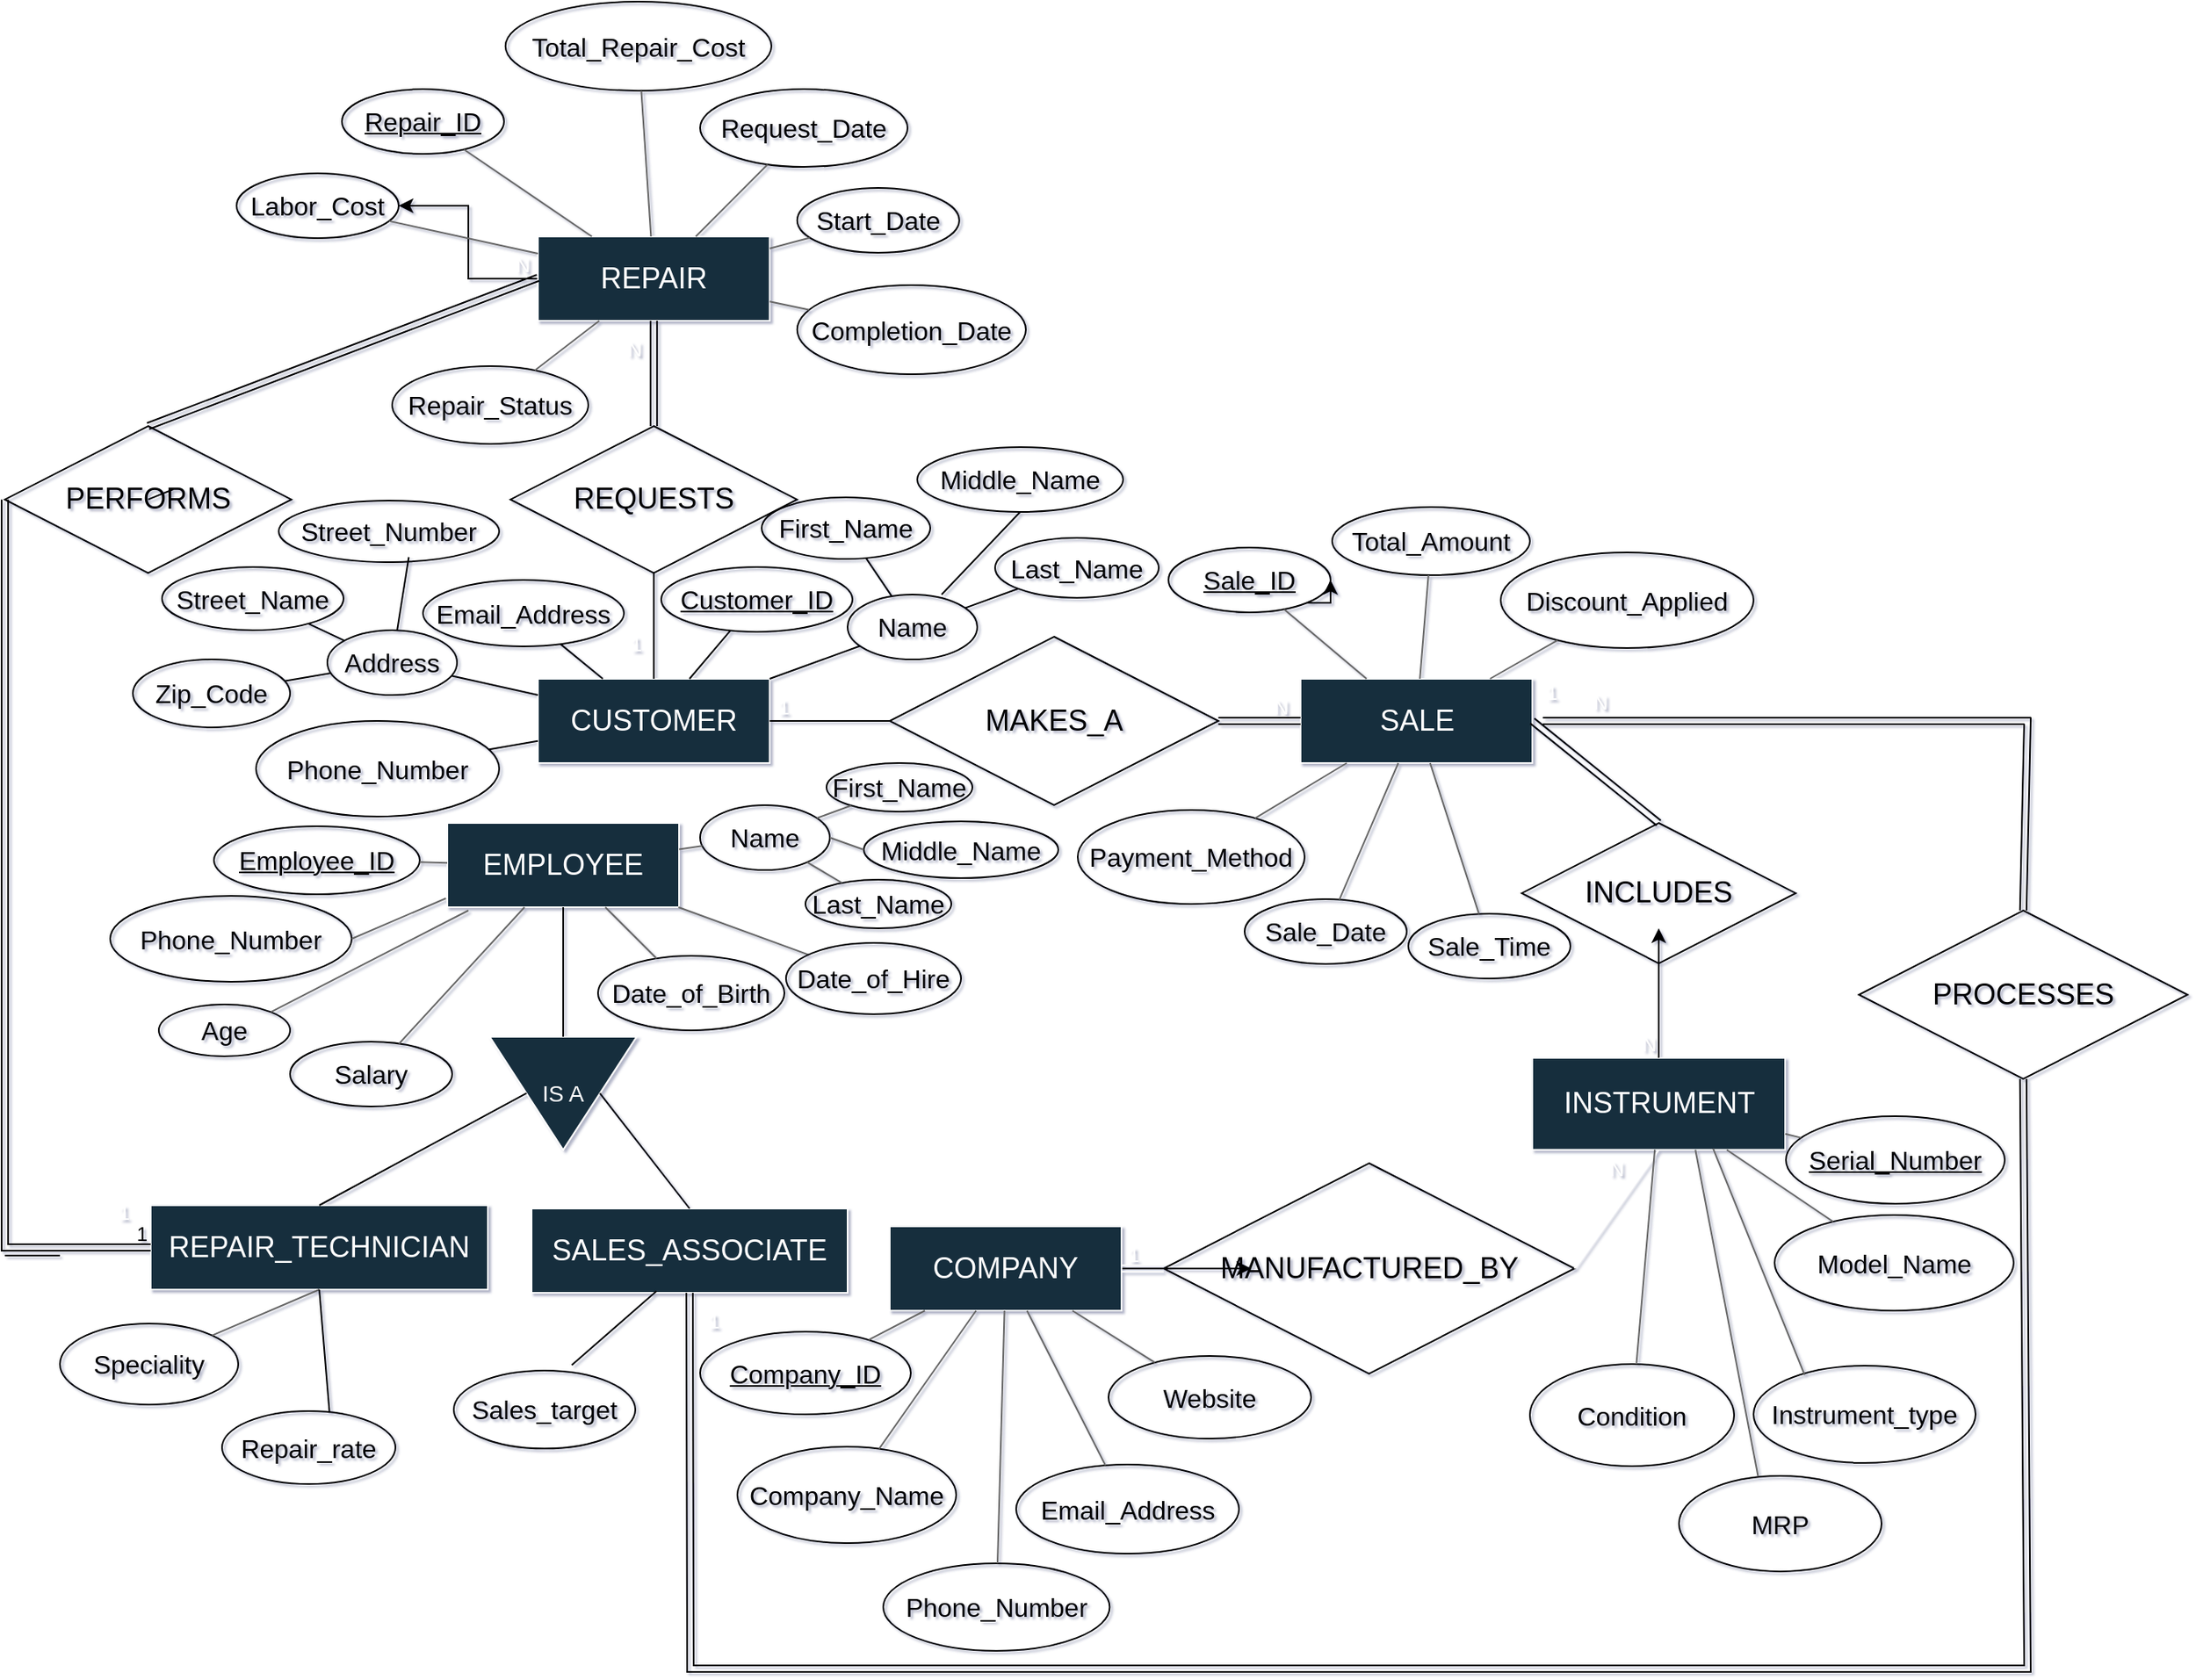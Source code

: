 <mxfile version="28.0.7">
  <diagram name="Page-1" id="PFwjI5xz76DF85EKXyYI">
    <mxGraphModel dx="1426" dy="785" grid="0" gridSize="13" guides="0" tooltips="1" connect="1" arrows="1" fold="1" page="1" pageScale="1" pageWidth="4681" pageHeight="3300" background="light-dark(#FFFFFF, #ffffff)" math="0" shadow="1">
      <root>
        <mxCell id="0" />
        <mxCell id="1" parent="0" />
        <mxCell id="Izek-PB7fgDzVprNoVY3-15" value="&lt;h2&gt;&lt;span style=&quot;font-weight: normal;&quot;&gt;SALE&lt;/span&gt;&lt;/h2&gt;" style="whiteSpace=wrap;html=1;align=center;strokeColor=#FFFFFF;fontColor=#FFFFFF;fillColor=light-dark(#182E3E,#FFFFFF);" parent="1" vertex="1">
          <mxGeometry x="1163.5" y="533" width="143" height="52" as="geometry" />
        </mxCell>
        <mxCell id="Izek-PB7fgDzVprNoVY3-16" value="&lt;h2&gt;&lt;span style=&quot;font-weight: normal;&quot;&gt;CUSTOMER&lt;/span&gt;&lt;/h2&gt;" style="whiteSpace=wrap;html=1;align=center;strokeColor=#FFFFFF;fontColor=#FFFFFF;fillColor=light-dark(#182E3E,#FFFFFF);" parent="1" vertex="1">
          <mxGeometry x="692.9" y="533" width="143" height="52" as="geometry" />
        </mxCell>
        <mxCell id="r6ik5AGAl6sVwmavMajq-18" value="" style="edgeStyle=orthogonalEdgeStyle;rounded=0;orthogonalLoop=1;jettySize=auto;html=1;" edge="1" parent="1" source="Izek-PB7fgDzVprNoVY3-17" target="GEMINI-ATTR-REP-7">
          <mxGeometry relative="1" as="geometry" />
        </mxCell>
        <mxCell id="Izek-PB7fgDzVprNoVY3-17" value="&lt;h2&gt;&lt;font face=&quot;Helvetica&quot; style=&quot;font-weight: normal;&quot;&gt;REPAIR&lt;/font&gt;&lt;/h2&gt;" style="whiteSpace=wrap;html=1;align=center;strokeColor=#FFFFFF;fontColor=#FFFFFF;fillColor=light-dark(#182E3E,#FFFFFF);" parent="1" vertex="1">
          <mxGeometry x="692.9" y="260" width="143" height="52" as="geometry" />
        </mxCell>
        <mxCell id="Izek-PB7fgDzVprNoVY3-22" value="&lt;h2&gt;&lt;span style=&quot;font-weight: normal;&quot;&gt;&lt;font style=&quot;color: light-dark(rgb(0, 0, 0), rgb(0, 0, 0));&quot;&gt;REQUESTS&lt;/font&gt;&lt;/span&gt;&lt;/h2&gt;" style="shape=rhombus;perimeter=rhombusPerimeter;whiteSpace=wrap;html=1;align=center;fillColor=none;strokeColor=light-dark(#000000,#000000);fontColor=light-dark(default, #1b1d1e);" parent="1" vertex="1">
          <mxGeometry x="676" y="377" width="176.8" height="90.67" as="geometry" />
        </mxCell>
        <mxCell id="Izek-PB7fgDzVprNoVY3-24" value="" style="endArrow=none;html=1;rounded=0;strokeColor=light-dark(#000000,#000000);exitX=0.5;exitY=1;exitDx=0;exitDy=0;entryX=0.5;entryY=0;entryDx=0;entryDy=0;" parent="1" source="Izek-PB7fgDzVprNoVY3-22" target="Izek-PB7fgDzVprNoVY3-16" edge="1">
          <mxGeometry relative="1" as="geometry">
            <mxPoint x="754" y="481" as="sourcePoint" />
            <mxPoint x="914" y="481" as="targetPoint" />
          </mxGeometry>
        </mxCell>
        <mxCell id="Izek-PB7fgDzVprNoVY3-25" value="1" style="resizable=0;html=1;whiteSpace=wrap;align=right;verticalAlign=bottom;strokeColor=#FFFFFF;fontFamily=Helvetica;fontSize=12;fontColor=#FFFFFF;fillColor=#182E3E;" parent="Izek-PB7fgDzVprNoVY3-24" connectable="0" vertex="1">
          <mxGeometry x="1" relative="1" as="geometry">
            <mxPoint x="-6" y="-13" as="offset" />
          </mxGeometry>
        </mxCell>
        <mxCell id="Izek-PB7fgDzVprNoVY3-31" value="" style="shape=link;html=1;rounded=0;strokeColor=light-dark(#000000,#000000);exitX=0.5;exitY=0;exitDx=0;exitDy=0;" parent="1" source="Izek-PB7fgDzVprNoVY3-22" target="Izek-PB7fgDzVprNoVY3-17" edge="1">
          <mxGeometry relative="1" as="geometry">
            <mxPoint x="620" y="351" as="sourcePoint" />
            <mxPoint x="780" y="351" as="targetPoint" />
          </mxGeometry>
        </mxCell>
        <mxCell id="Izek-PB7fgDzVprNoVY3-32" value="N" style="resizable=0;html=1;whiteSpace=wrap;align=right;verticalAlign=bottom;strokeColor=#FFFFFF;fontFamily=Helvetica;fontSize=12;fontColor=#FFFFFF;fillColor=#182E3E;" parent="Izek-PB7fgDzVprNoVY3-31" connectable="0" vertex="1">
          <mxGeometry x="1" relative="1" as="geometry">
            <mxPoint x="-6" y="26" as="offset" />
          </mxGeometry>
        </mxCell>
        <mxCell id="Izek-PB7fgDzVprNoVY3-34" value="" style="edgeLabel;html=1;align=center;verticalAlign=middle;resizable=0;points=[];strokeColor=#FFFFFF;fontFamily=Helvetica;fontSize=12;fontColor=#FFFFFF;fillColor=#182E3E;" parent="Izek-PB7fgDzVprNoVY3-31" vertex="1" connectable="0">
          <mxGeometry x="0.05" y="-6" relative="1" as="geometry">
            <mxPoint as="offset" />
          </mxGeometry>
        </mxCell>
        <mxCell id="Izek-PB7fgDzVprNoVY3-35" value="&lt;h2&gt;&lt;span style=&quot;font-weight: 400;&quot;&gt;&lt;font style=&quot;color: light-dark(rgb(0, 0, 0), rgb(0, 0, 0));&quot;&gt;MAKES_A&lt;/font&gt;&lt;/span&gt;&lt;/h2&gt;" style="shape=rhombus;perimeter=rhombusPerimeter;whiteSpace=wrap;html=1;align=center;fillColor=none;strokeColor=light-dark(#000000,#000000);fontColor=light-dark(default, #1b1d1e);" parent="1" vertex="1">
          <mxGeometry x="910" y="507" width="202.8" height="104" as="geometry" />
        </mxCell>
        <mxCell id="Izek-PB7fgDzVprNoVY3-36" value="" style="endArrow=none;html=1;rounded=0;strokeColor=light-dark(#000000, #1b1d1e);entryX=1;entryY=0.5;entryDx=0;entryDy=0;exitX=0;exitY=0.5;exitDx=0;exitDy=0;" parent="1" source="Izek-PB7fgDzVprNoVY3-35" target="Izek-PB7fgDzVprNoVY3-16" edge="1">
          <mxGeometry relative="1" as="geometry">
            <mxPoint x="689" y="598" as="sourcePoint" />
            <mxPoint x="849" y="598" as="targetPoint" />
          </mxGeometry>
        </mxCell>
        <mxCell id="Izek-PB7fgDzVprNoVY3-37" value="1" style="resizable=0;html=1;whiteSpace=wrap;align=right;verticalAlign=bottom;strokeColor=#FFFFFF;fontFamily=Helvetica;fontSize=12;fontColor=#FFFFFF;fillColor=#182E3E;" parent="Izek-PB7fgDzVprNoVY3-36" connectable="0" vertex="1">
          <mxGeometry x="1" relative="1" as="geometry">
            <mxPoint x="13" as="offset" />
          </mxGeometry>
        </mxCell>
        <mxCell id="Izek-PB7fgDzVprNoVY3-38" value="" style="shape=link;html=1;rounded=0;strokeColor=light-dark(#000000, #1b1d1e);width=4;exitX=1;exitY=0.5;exitDx=0;exitDy=0;entryX=0;entryY=0.5;entryDx=0;entryDy=0;" parent="1" source="Izek-PB7fgDzVprNoVY3-35" target="Izek-PB7fgDzVprNoVY3-15" edge="1">
          <mxGeometry relative="1" as="geometry">
            <mxPoint x="984" y="558.5" as="sourcePoint" />
            <mxPoint x="1144" y="558.5" as="targetPoint" />
          </mxGeometry>
        </mxCell>
        <mxCell id="Izek-PB7fgDzVprNoVY3-39" value="N" style="resizable=0;html=1;whiteSpace=wrap;align=right;verticalAlign=bottom;strokeColor=#FFFFFF;fontFamily=Helvetica;fontSize=12;fontColor=#FFFFFF;fillColor=#182E3E;" parent="Izek-PB7fgDzVprNoVY3-38" connectable="0" vertex="1">
          <mxGeometry x="1" relative="1" as="geometry">
            <mxPoint x="-6" as="offset" />
          </mxGeometry>
        </mxCell>
        <mxCell id="Izek-PB7fgDzVprNoVY3-60" value="" style="edgeLabel;html=1;align=center;verticalAlign=middle;resizable=0;points=[];strokeColor=#FFFFFF;fontFamily=Helvetica;fontSize=12;fontColor=#FFFFFF;fillColor=#182E3E;" parent="Izek-PB7fgDzVprNoVY3-38" vertex="1" connectable="0">
          <mxGeometry x="-0.077" y="-3" relative="1" as="geometry">
            <mxPoint as="offset" />
          </mxGeometry>
        </mxCell>
        <mxCell id="G7WZexkPzq9MRGBm2pqB-114" value="" style="edgeStyle=orthogonalEdgeStyle;rounded=0;orthogonalLoop=1;jettySize=auto;html=1;" parent="1" source="Izek-PB7fgDzVprNoVY3-41" edge="1">
          <mxGeometry relative="1" as="geometry">
            <mxPoint x="1384.5" y="687" as="targetPoint" />
          </mxGeometry>
        </mxCell>
        <mxCell id="Izek-PB7fgDzVprNoVY3-41" value="&lt;h2&gt;&lt;span style=&quot;font-weight: 400;&quot;&gt;INSTRUMENT&lt;/span&gt;&lt;/h2&gt;" style="whiteSpace=wrap;html=1;align=center;strokeColor=#FFFFFF;fontColor=#FFFFFF;fillColor=light-dark(#182E3E, #ffffff);" parent="1" vertex="1">
          <mxGeometry x="1306.5" y="767" width="156" height="56.73" as="geometry" />
        </mxCell>
        <mxCell id="Izek-PB7fgDzVprNoVY3-42" value="&lt;h2&gt;&lt;span style=&quot;font-weight: 400;&quot;&gt;&lt;font style=&quot;color: light-dark(rgb(0, 0, 0), rgb(0, 0, 0));&quot;&gt;INCLUDES&lt;/font&gt;&lt;/span&gt;&lt;/h2&gt;" style="shape=rhombus;perimeter=rhombusPerimeter;whiteSpace=wrap;html=1;align=center;fillColor=none;strokeColor=light-dark(#000000,#000000);fontColor=light-dark(default, #1b1d1e);" parent="1" vertex="1">
          <mxGeometry x="1300" y="622" width="169" height="86.67" as="geometry" />
        </mxCell>
        <mxCell id="Izek-PB7fgDzVprNoVY3-50" value="" style="shape=link;html=1;rounded=0;strokeColor=light-dark(#000000,#000000);entryX=0.5;entryY=0;entryDx=0;entryDy=0;exitX=1;exitY=0.5;exitDx=0;exitDy=0;" parent="1" source="Izek-PB7fgDzVprNoVY3-15" target="Izek-PB7fgDzVprNoVY3-42" edge="1">
          <mxGeometry relative="1" as="geometry">
            <mxPoint x="1326" y="559" as="sourcePoint" />
            <mxPoint x="1397.5" y="622" as="targetPoint" />
          </mxGeometry>
        </mxCell>
        <mxCell id="Izek-PB7fgDzVprNoVY3-51" value="1" style="resizable=0;html=1;whiteSpace=wrap;align=right;verticalAlign=bottom;strokeColor=#FFFFFF;fontFamily=Helvetica;fontSize=12;fontColor=#FFFFFF;fillColor=#182E3E;" parent="Izek-PB7fgDzVprNoVY3-50" connectable="0" vertex="1">
          <mxGeometry x="1" relative="1" as="geometry">
            <mxPoint x="-61" y="-72" as="offset" />
          </mxGeometry>
        </mxCell>
        <mxCell id="Izek-PB7fgDzVprNoVY3-53" value="" style="endArrow=none;html=1;rounded=0;strokeColor=light-dark(#000000, #1b1d1e);entryX=0.5;entryY=0;entryDx=0;entryDy=0;exitX=0.5;exitY=1;exitDx=0;exitDy=0;" parent="1" source="Izek-PB7fgDzVprNoVY3-42" target="Izek-PB7fgDzVprNoVY3-41" edge="1">
          <mxGeometry relative="1" as="geometry">
            <mxPoint x="1385" y="715" as="sourcePoint" />
            <mxPoint x="1395" y="728" as="targetPoint" />
          </mxGeometry>
        </mxCell>
        <mxCell id="Izek-PB7fgDzVprNoVY3-54" value="N" style="resizable=0;html=1;whiteSpace=wrap;align=right;verticalAlign=bottom;strokeColor=#FFFFFF;fontFamily=Helvetica;fontSize=12;fontColor=#FFFFFF;fillColor=#182E3E;" parent="Izek-PB7fgDzVprNoVY3-53" connectable="0" vertex="1">
          <mxGeometry x="1" relative="1" as="geometry" />
        </mxCell>
        <mxCell id="Ukh730mb9IVmaOttTi9Z-9" value="" style="edgeStyle=orthogonalEdgeStyle;rounded=0;orthogonalLoop=1;jettySize=auto;html=1;" parent="1" source="Izek-PB7fgDzVprNoVY3-57" edge="1">
          <mxGeometry relative="1" as="geometry">
            <mxPoint x="1133" y="897" as="targetPoint" />
          </mxGeometry>
        </mxCell>
        <mxCell id="Izek-PB7fgDzVprNoVY3-57" value="&lt;h2&gt;&lt;span style=&quot;font-weight: 400;&quot;&gt;COMPANY&lt;/span&gt;&lt;/h2&gt;" style="whiteSpace=wrap;html=1;align=center;strokeColor=#FFFFFF;fontColor=#FFFFFF;fillColor=light-dark(#182E3E,#FFFFFF);" parent="1" vertex="1">
          <mxGeometry x="910" y="871" width="143" height="52" as="geometry" />
        </mxCell>
        <mxCell id="Izek-PB7fgDzVprNoVY3-58" value="&lt;h2&gt;&lt;span style=&quot;font-weight: 400;&quot;&gt;&lt;font style=&quot;color: light-dark(rgb(0, 0, 0), rgb(0, 0, 0));&quot;&gt;MANUFACTURED_BY&lt;/font&gt;&lt;/span&gt;&lt;/h2&gt;" style="shape=rhombus;perimeter=rhombusPerimeter;whiteSpace=wrap;html=1;align=center;fillColor=none;strokeColor=light-dark(#000000,#000000);fontColor=light-dark(default, #1b1d1e);" parent="1" vertex="1">
          <mxGeometry x="1079" y="832" width="253.5" height="130" as="geometry" />
        </mxCell>
        <mxCell id="Izek-PB7fgDzVprNoVY3-61" value="" style="shape=link;html=1;rounded=0;strokeColor=light-dark(#FFFFFF, #1b1d1e);width=0;exitX=1;exitY=0.5;exitDx=0;exitDy=0;entryX=0.5;entryY=1;entryDx=0;entryDy=0;" parent="1" source="Izek-PB7fgDzVprNoVY3-58" target="Izek-PB7fgDzVprNoVY3-41" edge="1">
          <mxGeometry relative="1" as="geometry">
            <mxPoint x="1326" y="870" as="sourcePoint" />
            <mxPoint x="1404" y="870" as="targetPoint" />
          </mxGeometry>
        </mxCell>
        <mxCell id="Izek-PB7fgDzVprNoVY3-62" value="N" style="resizable=0;html=1;whiteSpace=wrap;align=right;verticalAlign=bottom;strokeColor=#FFFFFF;fontFamily=Helvetica;fontSize=12;fontColor=#FFFFFF;fillColor=#182E3E;" parent="Izek-PB7fgDzVprNoVY3-61" connectable="0" vertex="1">
          <mxGeometry x="1" relative="1" as="geometry">
            <mxPoint x="-20" y="21" as="offset" />
          </mxGeometry>
        </mxCell>
        <mxCell id="Izek-PB7fgDzVprNoVY3-63" value="" style="edgeLabel;html=1;align=center;verticalAlign=middle;resizable=0;points=[];strokeColor=#FFFFFF;fontFamily=Helvetica;fontSize=12;fontColor=#FFFFFF;fillColor=#182E3E;" parent="Izek-PB7fgDzVprNoVY3-61" vertex="1" connectable="0">
          <mxGeometry x="-0.077" y="-3" relative="1" as="geometry">
            <mxPoint as="offset" />
          </mxGeometry>
        </mxCell>
        <mxCell id="Izek-PB7fgDzVprNoVY3-66" value="" style="shape=link;html=1;rounded=0;strokeColor=light-dark(#FFFFFF, #1b1d1e);entryX=0;entryY=0.5;entryDx=0;entryDy=0;exitX=1;exitY=0.5;exitDx=0;exitDy=0;" parent="1" source="Izek-PB7fgDzVprNoVY3-57" target="Izek-PB7fgDzVprNoVY3-58" edge="1">
          <mxGeometry relative="1" as="geometry">
            <mxPoint x="958" y="865.25" as="sourcePoint" />
            <mxPoint x="1043" y="928.75" as="targetPoint" />
          </mxGeometry>
        </mxCell>
        <mxCell id="Izek-PB7fgDzVprNoVY3-67" value="1" style="resizable=0;html=1;whiteSpace=wrap;align=right;verticalAlign=bottom;strokeColor=#FFFFFF;fontFamily=Helvetica;fontSize=12;fontColor=#FFFFFF;fillColor=#182E3E;" parent="Izek-PB7fgDzVprNoVY3-66" connectable="0" vertex="1">
          <mxGeometry x="1" relative="1" as="geometry">
            <mxPoint x="-14" as="offset" />
          </mxGeometry>
        </mxCell>
        <mxCell id="Izek-PB7fgDzVprNoVY3-68" value="&lt;h2&gt;&lt;span style=&quot;font-weight: 400;&quot;&gt;EMPLOYEE&lt;/span&gt;&lt;/h2&gt;" style="whiteSpace=wrap;html=1;align=center;strokeColor=#FFFFFF;fontColor=#FFFFFF;fillColor=light-dark(#182E3E,#FFFFFF);" parent="1" vertex="1">
          <mxGeometry x="637" y="622" width="143" height="52" as="geometry" />
        </mxCell>
        <mxCell id="Izek-PB7fgDzVprNoVY3-76" value="" style="shape=link;html=1;rounded=0;strokeColor=light-dark(#000000, #1b1d1e);exitX=0.5;exitY=0;exitDx=0;exitDy=0;" parent="1" source="Izek-PB7fgDzVprNoVY3-70" edge="1">
          <mxGeometry relative="1" as="geometry">
            <mxPoint x="532.9" y="285.5" as="sourcePoint" />
            <mxPoint x="692.9" y="285.5" as="targetPoint" />
          </mxGeometry>
        </mxCell>
        <mxCell id="Izek-PB7fgDzVprNoVY3-77" value="N" style="resizable=0;html=1;whiteSpace=wrap;align=right;verticalAlign=bottom;strokeColor=#FFFFFF;fontFamily=Helvetica;fontSize=12;fontColor=#FFFFFF;fillColor=#182E3E;" parent="Izek-PB7fgDzVprNoVY3-76" connectable="0" vertex="1">
          <mxGeometry x="1" relative="1" as="geometry">
            <mxPoint x="-4" y="1" as="offset" />
          </mxGeometry>
        </mxCell>
        <mxCell id="Izek-PB7fgDzVprNoVY3-78" value="&lt;h3&gt;&lt;span style=&quot;font-weight: normal;&quot;&gt;IS A&lt;/span&gt;&lt;/h3&gt;" style="triangle;whiteSpace=wrap;html=1;strokeColor=#FFFFFF;align=center;verticalAlign=middle;fontFamily=Helvetica;fontSize=12;fontColor=#FFFFFF;fillColor=light-dark(#182E3E,#FFFFFF);direction=south;" parent="1" vertex="1">
          <mxGeometry x="663.23" y="754" width="90.54" height="69.73" as="geometry" />
        </mxCell>
        <mxCell id="Izek-PB7fgDzVprNoVY3-79" value="&lt;h2&gt;&lt;span style=&quot;font-weight: 400;&quot;&gt;REPAIR_TECHNICIAN&lt;/span&gt;&lt;/h2&gt;" style="whiteSpace=wrap;html=1;align=center;strokeColor=#FFFFFF;fontColor=#FFFFFF;fillColor=light-dark(#182E3E,#FFFFFF);" parent="1" vertex="1">
          <mxGeometry x="454" y="858" width="208" height="52" as="geometry" />
        </mxCell>
        <mxCell id="Izek-PB7fgDzVprNoVY3-80" value="&lt;h2&gt;&lt;span style=&quot;font-weight: 400;&quot;&gt;SALES_ASSOCIATE&lt;/span&gt;&lt;/h2&gt;" style="whiteSpace=wrap;html=1;align=center;strokeColor=#FFFFFF;fontColor=#FFFFFF;fillColor=light-dark(#182E3E,#FFFFFF);" parent="1" vertex="1">
          <mxGeometry x="689" y="860" width="195" height="52" as="geometry" />
        </mxCell>
        <mxCell id="Izek-PB7fgDzVprNoVY3-83" value="" style="endArrow=none;html=1;rounded=0;strokeColor=light-dark(#000000,#000000);entryX=0.5;entryY=1;entryDx=0;entryDy=0;exitX=0;exitY=0.5;exitDx=0;exitDy=0;" parent="1" source="Izek-PB7fgDzVprNoVY3-78" target="Izek-PB7fgDzVprNoVY3-68" edge="1">
          <mxGeometry relative="1" as="geometry">
            <mxPoint x="689" y="598" as="sourcePoint" />
            <mxPoint x="849" y="598" as="targetPoint" />
          </mxGeometry>
        </mxCell>
        <mxCell id="Izek-PB7fgDzVprNoVY3-84" value="" style="endArrow=none;html=1;rounded=0;strokeColor=light-dark(#000000, #1b1d1e);entryX=0.5;entryY=1;entryDx=0;entryDy=0;exitX=0.5;exitY=0;exitDx=0;exitDy=0;" parent="1" source="Izek-PB7fgDzVprNoVY3-79" target="Izek-PB7fgDzVprNoVY3-78" edge="1">
          <mxGeometry relative="1" as="geometry">
            <mxPoint x="689" y="598" as="sourcePoint" />
            <mxPoint x="849" y="598" as="targetPoint" />
          </mxGeometry>
        </mxCell>
        <mxCell id="Izek-PB7fgDzVprNoVY3-85" value="" style="endArrow=none;html=1;rounded=0;strokeColor=light-dark(#000000, #1b1d1e);entryX=0.5;entryY=0;entryDx=0;entryDy=0;exitX=0.5;exitY=0;exitDx=0;exitDy=0;" parent="1" source="Izek-PB7fgDzVprNoVY3-80" target="Izek-PB7fgDzVprNoVY3-78" edge="1">
          <mxGeometry relative="1" as="geometry">
            <mxPoint x="689" y="598" as="sourcePoint" />
            <mxPoint x="849" y="598" as="targetPoint" />
          </mxGeometry>
        </mxCell>
        <mxCell id="G7WZexkPzq9MRGBm2pqB-81" value="" style="endArrow=none;html=1;rounded=0;" parent="1" source="Izek-PB7fgDzVprNoVY3-70" edge="1">
          <mxGeometry relative="1" as="geometry">
            <mxPoint x="650" y="572" as="sourcePoint" />
            <mxPoint x="468" y="416" as="targetPoint" />
          </mxGeometry>
        </mxCell>
        <mxCell id="Izek-PB7fgDzVprNoVY3-70" value="&lt;h2&gt;&lt;span style=&quot;font-weight: 400;&quot;&gt;&lt;font style=&quot;color: light-dark(rgb(0, 0, 0), rgb(0, 0, 0));&quot;&gt;PERFORMS&lt;/font&gt;&lt;/span&gt;&lt;/h2&gt;" style="shape=rhombus;perimeter=rhombusPerimeter;whiteSpace=wrap;html=1;align=center;fillColor=none;strokeColor=light-dark(#000000,#000000);fontColor=light-dark(default, #1b1d1e);" parent="1" vertex="1">
          <mxGeometry x="364" y="377" width="176.8" height="90.67" as="geometry" />
        </mxCell>
        <mxCell id="G7WZexkPzq9MRGBm2pqB-93" value="" style="line;strokeWidth=1;rotatable=0;dashed=0;labelPosition=right;align=left;verticalAlign=middle;spacingTop=0;spacingLeft=6;points=[];portConstraint=eastwest;" parent="1" vertex="1">
          <mxGeometry x="364" y="884" width="34" height="10" as="geometry" />
        </mxCell>
        <mxCell id="G7WZexkPzq9MRGBm2pqB-98" value="" style="endArrow=none;html=1;rounded=0;exitX=0;exitY=0.5;exitDx=0;exitDy=0;strokeColor=light-dark(#000000,#000000);entryX=0;entryY=0.5;entryDx=0;entryDy=0;shape=link;" parent="1" source="Izek-PB7fgDzVprNoVY3-70" target="Izek-PB7fgDzVprNoVY3-79" edge="1">
          <mxGeometry relative="1" as="geometry">
            <mxPoint x="650" y="624" as="sourcePoint" />
            <mxPoint x="810" y="624" as="targetPoint" />
            <Array as="points">
              <mxPoint x="364" y="884" />
            </Array>
          </mxGeometry>
        </mxCell>
        <mxCell id="G7WZexkPzq9MRGBm2pqB-99" value="1" style="resizable=0;html=1;whiteSpace=wrap;align=right;verticalAlign=bottom;" parent="G7WZexkPzq9MRGBm2pqB-98" connectable="0" vertex="1">
          <mxGeometry x="1" relative="1" as="geometry" />
        </mxCell>
        <mxCell id="G7WZexkPzq9MRGBm2pqB-104" value="1" style="resizable=0;html=1;whiteSpace=wrap;align=right;verticalAlign=bottom;strokeColor=#FFFFFF;fontFamily=Helvetica;fontSize=12;fontColor=#FFFFFF;fillColor=#182E3E;" parent="1" connectable="0" vertex="1">
          <mxGeometry x="442" y="871" as="geometry" />
        </mxCell>
        <mxCell id="G7WZexkPzq9MRGBm2pqB-105" value="&lt;h2&gt;&lt;span style=&quot;font-weight: 400;&quot;&gt;&lt;font style=&quot;color: light-dark(rgb(0, 0, 0), rgb(0, 0, 0));&quot;&gt;PROCESSES&lt;/font&gt;&lt;/span&gt;&lt;/h2&gt;" style="shape=rhombus;perimeter=rhombusPerimeter;whiteSpace=wrap;html=1;align=center;fillColor=none;strokeColor=light-dark(#000000,#000000);fontColor=light-dark(default, #1b1d1e);" parent="1" vertex="1">
          <mxGeometry x="1508" y="676" width="202.8" height="104" as="geometry" />
        </mxCell>
        <mxCell id="G7WZexkPzq9MRGBm2pqB-106" value="" style="endArrow=none;html=1;rounded=0;strokeColor=light-dark(#000000, #1b1d1e);entryX=0.5;entryY=1;entryDx=0;entryDy=0;exitX=0.5;exitY=1;exitDx=0;exitDy=0;shape=link;" parent="1" source="G7WZexkPzq9MRGBm2pqB-105" target="Izek-PB7fgDzVprNoVY3-80" edge="1">
          <mxGeometry relative="1" as="geometry">
            <mxPoint x="893" y="1001" as="sourcePoint" />
            <mxPoint x="819" y="1001" as="targetPoint" />
            <Array as="points">
              <mxPoint x="1612" y="1144" />
              <mxPoint x="787" y="1144" />
            </Array>
          </mxGeometry>
        </mxCell>
        <mxCell id="G7WZexkPzq9MRGBm2pqB-107" value="1" style="resizable=0;html=1;whiteSpace=wrap;align=right;verticalAlign=bottom;strokeColor=#FFFFFF;fontFamily=Helvetica;fontSize=12;fontColor=#FFFFFF;fillColor=#182E3E;" parent="G7WZexkPzq9MRGBm2pqB-106" connectable="0" vertex="1">
          <mxGeometry x="1" relative="1" as="geometry">
            <mxPoint x="20" y="26" as="offset" />
          </mxGeometry>
        </mxCell>
        <mxCell id="G7WZexkPzq9MRGBm2pqB-108" value="" style="endArrow=none;html=1;rounded=0;exitX=0.5;exitY=0;exitDx=0;exitDy=0;strokeColor=light-dark(#000000,#000000);shape=link;" parent="1" source="G7WZexkPzq9MRGBm2pqB-105" edge="1">
          <mxGeometry relative="1" as="geometry">
            <mxPoint x="650" y="741" as="sourcePoint" />
            <mxPoint x="1313" y="559" as="targetPoint" />
            <Array as="points">
              <mxPoint x="1612" y="559" />
            </Array>
          </mxGeometry>
        </mxCell>
        <mxCell id="G7WZexkPzq9MRGBm2pqB-110" value="N" style="resizable=0;html=1;whiteSpace=wrap;align=right;verticalAlign=bottom;strokeColor=#FFFFFF;fontFamily=Helvetica;fontSize=12;fontColor=#FFFFFF;fillColor=#182E3E;" parent="1" connectable="0" vertex="1">
          <mxGeometry x="851" y="424" as="geometry">
            <mxPoint x="503" y="132" as="offset" />
          </mxGeometry>
        </mxCell>
        <mxCell id="GEMINI-ATTR-INST-1" value="&lt;u&gt;&lt;font style=&quot;font-size: 16px;&quot;&gt;Serial_Number&lt;/font&gt;&lt;/u&gt;" style="ellipse;whiteSpace=wrap;html=1;align=center;fillColor=none;strokeColor=light-dark(#000000, #1b1d1e);fontColor=light-dark(#000000,#000000);strokeWidth=1;" parent="1" vertex="1">
          <mxGeometry x="1463" y="803" width="135" height="54" as="geometry" />
        </mxCell>
        <mxCell id="GEMINI-EDGE-INST-1" value="" style="endArrow=none;html=1;rounded=0;strokeColor=light-dark(#666666, #1b1d1e);" parent="1" source="GEMINI-ATTR-INST-1" target="Izek-PB7fgDzVprNoVY3-41" edge="1">
          <mxGeometry relative="1" as="geometry">
            <mxPoint x="1256.5" y="727" as="sourcePoint" />
            <mxPoint x="1356.5" y="727" as="targetPoint" />
          </mxGeometry>
        </mxCell>
        <mxCell id="GEMINI-ATTR-INST-3" value="&lt;font style=&quot;font-size: 16px;&quot;&gt;Model_Name&lt;/font&gt;" style="ellipse;whiteSpace=wrap;html=1;align=center;fillColor=none;strokeColor=light-dark(#000000, #1b1d1e);fontColor=light-dark(#000000,#000000);strokeWidth=1;" parent="1" vertex="1">
          <mxGeometry x="1456" y="864" width="147.5" height="59" as="geometry" />
        </mxCell>
        <mxCell id="GEMINI-EDGE-INST-3" value="" style="endArrow=none;html=1;rounded=0;strokeColor=light-dark(#666666, #1b1d1e);" parent="1" source="GEMINI-ATTR-INST-3" target="Izek-PB7fgDzVprNoVY3-41" edge="1">
          <mxGeometry relative="1" as="geometry">
            <mxPoint x="1556.5" y="787" as="sourcePoint" />
            <mxPoint x="1456.5" y="787" as="targetPoint" />
          </mxGeometry>
        </mxCell>
        <mxCell id="GEMINI-ATTR-INST-5" value="&lt;font style=&quot;font-size: 16px;&quot;&gt;MRP&lt;/font&gt;" style="ellipse;whiteSpace=wrap;html=1;align=center;fillColor=none;strokeColor=light-dark(#000000, #1b1d1e);fontColor=light-dark(#000000,#000000);strokeWidth=1;" parent="1" vertex="1">
          <mxGeometry x="1397" y="1025" width="125" height="59" as="geometry" />
        </mxCell>
        <mxCell id="GEMINI-EDGE-INST-5" value="" style="endArrow=none;html=1;rounded=0;strokeColor=light-dark(#666666, #1b1d1e);exitX=0.39;exitY=0;exitDx=0;exitDy=0;exitPerimeter=0;" parent="1" edge="1" source="GEMINI-ATTR-INST-5">
          <mxGeometry relative="1" as="geometry">
            <mxPoint x="1477" y="913" as="sourcePoint" />
            <mxPoint x="1407.12" y="823.73" as="targetPoint" />
          </mxGeometry>
        </mxCell>
        <mxCell id="GEMINI-ATTR-INST-7" value="&lt;font style=&quot;font-size: 16px;&quot;&gt;Condition&lt;/font&gt;" style="ellipse;whiteSpace=wrap;html=1;align=center;fillColor=none;strokeColor=light-dark(#000000, #1b1d1e);fontColor=light-dark(#000000,#000000);strokeWidth=1;" parent="1" vertex="1">
          <mxGeometry x="1305" y="956" width="126" height="63" as="geometry" />
        </mxCell>
        <mxCell id="GEMINI-EDGE-INST-7" value="" style="endArrow=none;html=1;rounded=0;strokeColor=light-dark(#666666, #1b1d1e);" parent="1" source="GEMINI-ATTR-INST-7" target="Izek-PB7fgDzVprNoVY3-41" edge="1">
          <mxGeometry relative="1" as="geometry">
            <mxPoint x="1166.5" y="847" as="sourcePoint" />
            <mxPoint x="1266.5" y="847" as="targetPoint" />
          </mxGeometry>
        </mxCell>
        <mxCell id="GEMINI-ATTR-CUST-1" value="&lt;u&gt;&lt;font style=&quot;font-size: 16px;&quot;&gt;Customer_ID&lt;/font&gt;&lt;/u&gt;" style="ellipse;whiteSpace=wrap;html=1;align=center;fillColor=none;strokeColor=light-dark(#000000, #1b1d1e);fontColor=light-dark(#000000,#000000);strokeWidth=1;" parent="1" vertex="1">
          <mxGeometry x="769" y="464" width="118" height="40" as="geometry" />
        </mxCell>
        <mxCell id="GEMINI-EDGE-CUST-1" value="" style="endArrow=none;html=1;rounded=0;strokeColor=light-dark(#000000,#000000);" parent="1" source="GEMINI-ATTR-CUST-1" target="Izek-PB7fgDzVprNoVY3-16" edge="1">
          <mxGeometry relative="1" as="geometry">
            <mxPoint x="572.9" y="503" as="sourcePoint" />
            <mxPoint x="672.9" y="503" as="targetPoint" />
          </mxGeometry>
        </mxCell>
        <mxCell id="GEMINI-ATTR-CUST-2" value="&lt;font style=&quot;font-size: 16px;&quot;&gt;Phone_Number&lt;/font&gt;" style="ellipse;whiteSpace=wrap;html=1;align=center;fillColor=none;strokeColor=light-dark(#000000, #1b1d1e);fontColor=light-dark(#000000,#000000);strokeWidth=1;" parent="1" vertex="1">
          <mxGeometry x="519" y="559" width="150" height="59" as="geometry" />
        </mxCell>
        <mxCell id="GEMINI-EDGE-CUST-2" value="" style="endArrow=none;html=1;rounded=0;strokeColor=light-dark(#000000,#000000);" parent="1" source="GEMINI-ATTR-CUST-2" target="Izek-PB7fgDzVprNoVY3-16" edge="1">
          <mxGeometry relative="1" as="geometry">
            <mxPoint x="517.9" y="558" as="sourcePoint" />
            <mxPoint x="617.9" y="558" as="targetPoint" />
          </mxGeometry>
        </mxCell>
        <mxCell id="GEMINI-ATTR-CUST-3" value="&lt;font style=&quot;font-size: 16px;&quot;&gt;Email_Address&lt;/font&gt;" style="ellipse;whiteSpace=wrap;html=1;align=center;fillColor=none;strokeColor=light-dark(#000000, #1b1d1e);fontColor=light-dark(#000000,#000000);strokeWidth=1;" parent="1" vertex="1">
          <mxGeometry x="622" y="472" width="124" height="41" as="geometry" />
        </mxCell>
        <mxCell id="GEMINI-EDGE-CUST-3" value="" style="endArrow=none;html=1;rounded=0;strokeColor=light-dark(#000000,#000000);" parent="1" source="GEMINI-ATTR-CUST-3" target="Izek-PB7fgDzVprNoVY3-16" edge="1">
          <mxGeometry relative="1" as="geometry">
            <mxPoint x="572.9" y="653" as="sourcePoint" />
            <mxPoint x="672.9" y="653" as="targetPoint" />
          </mxGeometry>
        </mxCell>
        <mxCell id="GEMINI-ATTR-CUST-5" value="&lt;font style=&quot;font-size: 16px;&quot;&gt;Name&lt;/font&gt;" style="ellipse;whiteSpace=wrap;html=1;align=center;fillColor=none;strokeColor=light-dark(#000000, #1b1d1e);fontColor=light-dark(#000000,#000000);strokeWidth=1;" parent="1" vertex="1">
          <mxGeometry x="884" y="481" width="80" height="40" as="geometry" />
        </mxCell>
        <mxCell id="GEMINI-EDGE-CUST-5" value="" style="endArrow=none;html=1;rounded=0;strokeColor=light-dark(#000000,#000000);" parent="1" source="GEMINI-ATTR-CUST-5" target="Izek-PB7fgDzVprNoVY3-16" edge="1">
          <mxGeometry relative="1" as="geometry">
            <mxPoint x="912.9" y="588" as="sourcePoint" />
            <mxPoint x="812.9" y="588" as="targetPoint" />
          </mxGeometry>
        </mxCell>
        <mxCell id="GEMINI-ATTR-CUST-5A" value="&lt;font style=&quot;font-size: 16px;&quot;&gt;First_Name&lt;/font&gt;" style="ellipse;whiteSpace=wrap;html=1;align=center;fillColor=none;strokeColor=light-dark(#000000, #1b1d1e);fontColor=light-dark(#000000,#000000);strokeWidth=1;" parent="1" vertex="1">
          <mxGeometry x="831" y="421" width="104" height="38" as="geometry" />
        </mxCell>
        <mxCell id="GEMINI-EDGE-CUST-5A" value="" style="endArrow=none;html=1;rounded=0;strokeColor=light-dark(#000000,#000000);" parent="1" source="GEMINI-ATTR-CUST-5A" target="GEMINI-ATTR-CUST-5" edge="1">
          <mxGeometry relative="1" as="geometry">
            <mxPoint x="1027.9" y="538" as="sourcePoint" />
            <mxPoint x="927.9" y="538" as="targetPoint" />
          </mxGeometry>
        </mxCell>
        <mxCell id="GEMINI-ATTR-CUST-5C" value="&lt;font style=&quot;font-size: 16px;&quot;&gt;Last_Name&lt;/font&gt;" style="ellipse;whiteSpace=wrap;html=1;align=center;fillColor=none;strokeColor=light-dark(#000000, #1b1d1e);fontColor=light-dark(#000000,#000000);strokeWidth=1;" parent="1" vertex="1">
          <mxGeometry x="975" y="446" width="101" height="37" as="geometry" />
        </mxCell>
        <mxCell id="GEMINI-EDGE-CUST-5C" value="" style="endArrow=none;html=1;rounded=0;strokeColor=light-dark(#000000,#000000);" parent="1" source="GEMINI-ATTR-CUST-5C" target="GEMINI-ATTR-CUST-5" edge="1">
          <mxGeometry relative="1" as="geometry">
            <mxPoint x="1027.9" y="638" as="sourcePoint" />
            <mxPoint x="927.9" y="638" as="targetPoint" />
          </mxGeometry>
        </mxCell>
        <mxCell id="GEMINI-ATTR-CUST-6" value="&lt;font style=&quot;font-size: 16px;&quot;&gt;Address&lt;/font&gt;" style="ellipse;whiteSpace=wrap;html=1;align=center;fillColor=none;strokeColor=light-dark(#000000, #1b1d1e);fontColor=light-dark(#000000,#000000);strokeWidth=1;" parent="1" vertex="1">
          <mxGeometry x="563" y="503" width="80" height="40" as="geometry" />
        </mxCell>
        <mxCell id="GEMINI-EDGE-CUST-6" value="" style="endArrow=none;html=1;rounded=0;strokeColor=light-dark(#000000,#000000);" parent="1" source="GEMINI-ATTR-CUST-6" target="Izek-PB7fgDzVprNoVY3-16" edge="1">
          <mxGeometry relative="1" as="geometry">
            <mxPoint x="762.9" y="665" as="sourcePoint" />
            <mxPoint x="762.9" y="565" as="targetPoint" />
          </mxGeometry>
        </mxCell>
        <mxCell id="GEMINI-ATTR-CUST-6A" value="&lt;font style=&quot;font-size: 16px;&quot;&gt;Street_Number&lt;/font&gt;" style="ellipse;whiteSpace=wrap;html=1;align=center;fillColor=none;strokeColor=light-dark(#000000, #1b1d1e);fontColor=light-dark(#000000,#000000);strokeWidth=1;" parent="1" vertex="1">
          <mxGeometry x="533" y="423" width="136" height="38" as="geometry" />
        </mxCell>
        <mxCell id="GEMINI-ATTR-CUST-6B" value="&lt;font style=&quot;font-size: 16px;&quot;&gt;Street_Name&lt;/font&gt;" style="ellipse;whiteSpace=wrap;html=1;align=center;fillColor=none;strokeColor=light-dark(#000000, #1b1d1e);fontColor=light-dark(#000000,#000000);strokeWidth=1;" parent="1" vertex="1">
          <mxGeometry x="461" y="464" width="112" height="39" as="geometry" />
        </mxCell>
        <mxCell id="GEMINI-EDGE-CUST-6B" value="" style="endArrow=none;html=1;rounded=0;strokeColor=light-dark(#000000,#000000);" parent="1" source="GEMINI-ATTR-CUST-6B" target="GEMINI-ATTR-CUST-6" edge="1">
          <mxGeometry relative="1" as="geometry">
            <mxPoint x="687.9" y="725" as="sourcePoint" />
            <mxPoint x="787.9" y="725" as="targetPoint" />
          </mxGeometry>
        </mxCell>
        <mxCell id="GEMINI-EDGE-CUST-6C" value="" style="endArrow=none;html=1;rounded=0;strokeColor=light-dark(#000000,#000000);exitX=0.59;exitY=0.918;exitDx=0;exitDy=0;exitPerimeter=0;" parent="1" target="GEMINI-ATTR-CUST-6" edge="1" source="GEMINI-ATTR-CUST-6A">
          <mxGeometry relative="1" as="geometry">
            <mxPoint x="621.478" y="471.926" as="sourcePoint" />
            <mxPoint x="887.9" y="725" as="targetPoint" />
          </mxGeometry>
        </mxCell>
        <mxCell id="GEMINI-ATTR-CUST-6E" value="&lt;font style=&quot;font-size: 16px;&quot;&gt;Zip_Code&lt;/font&gt;" style="ellipse;whiteSpace=wrap;html=1;align=center;fillColor=none;strokeColor=light-dark(#000000, #1b1d1e);fontColor=light-dark(#000000,#000000);strokeWidth=1;" parent="1" vertex="1">
          <mxGeometry x="443" y="521" width="97" height="42" as="geometry" />
        </mxCell>
        <mxCell id="GEMINI-EDGE-CUST-6E" value="" style="endArrow=none;html=1;rounded=0;strokeColor=light-dark(#000000,#000000);" parent="1" source="GEMINI-ATTR-CUST-6E" target="GEMINI-ATTR-CUST-6" edge="1">
          <mxGeometry relative="1" as="geometry">
            <mxPoint x="687.9" y="775" as="sourcePoint" />
            <mxPoint x="787.9" y="775" as="targetPoint" />
          </mxGeometry>
        </mxCell>
        <mxCell id="GEMINI-ATTR-EMP-1" value="&lt;u&gt;&lt;font style=&quot;font-size: 16px;&quot;&gt;Employee_ID&lt;/font&gt;&lt;/u&gt;" style="ellipse;whiteSpace=wrap;html=1;align=center;fillColor=none;strokeColor=light-dark(#000000, #1b1d1e);fontColor=light-dark(#000000,#000000);strokeWidth=1;" parent="1" vertex="1">
          <mxGeometry x="493" y="624" width="127" height="42" as="geometry" />
        </mxCell>
        <mxCell id="GEMINI-EDGE-EMP-1" value="" style="endArrow=none;html=1;rounded=0;strokeColor=light-dark(#666666, #1b1d1e);" parent="1" source="GEMINI-ATTR-EMP-1" target="Izek-PB7fgDzVprNoVY3-68" edge="1">
          <mxGeometry relative="1" as="geometry">
            <mxPoint x="557" y="592" as="sourcePoint" />
            <mxPoint x="657" y="592" as="targetPoint" />
          </mxGeometry>
        </mxCell>
        <mxCell id="GEMINI-EDGE-EMP-2" value="" style="endArrow=none;html=1;rounded=0;strokeColor=light-dark(#666666, #1b1d1e);" parent="1" source="GEMINI-ATTR-EMP-2" target="Izek-PB7fgDzVprNoVY3-68" edge="1">
          <mxGeometry relative="1" as="geometry">
            <mxPoint x="847" y="592" as="sourcePoint" />
            <mxPoint x="747" y="592" as="targetPoint" />
          </mxGeometry>
        </mxCell>
        <mxCell id="GEMINI-ATTR-EMP-4" value="&lt;font style=&quot;font-size: 16px;&quot;&gt;Salary&lt;/font&gt;" style="ellipse;whiteSpace=wrap;html=1;align=center;fillColor=none;strokeColor=light-dark(#000000, #1b1d1e);fontColor=light-dark(#000000,#000000);strokeWidth=1;" parent="1" vertex="1">
          <mxGeometry x="540" y="757" width="100" height="40" as="geometry" />
        </mxCell>
        <mxCell id="GEMINI-EDGE-EMP-4" value="" style="endArrow=none;html=1;rounded=0;strokeColor=light-dark(#666666, #1b1d1e);" parent="1" source="GEMINI-ATTR-EMP-4" target="Izek-PB7fgDzVprNoVY3-68" edge="1">
          <mxGeometry relative="1" as="geometry">
            <mxPoint x="847" y="732" as="sourcePoint" />
            <mxPoint x="747" y="732" as="targetPoint" />
          </mxGeometry>
        </mxCell>
        <mxCell id="GEMINI-ATTR-EMP-6" value="Email_Address" style="ellipse;whiteSpace=wrap;html=1;align=center;fontColor=#000000;fillColor=#dae8fc;strokeColor=#6c8ebf;" parent="1" vertex="1">
          <maGeometry x="507" y="692" width="100" height="40" as="geometry" />
        </mxCell>
        <mxCell id="GEMINI-EDGE-EMP-6" value="" style="endArrow=none;html=1;rounded=0;strokeColor=#666666;" parent="1" source="GEMINI-ATTR-EMP-6" target="Izek-PB7fgDzVprNoVY3-68" edge="1">
          <mxGeometry relative="1" as="geometry">
            <mxPoint x="557" y="732" as="sourcePoint" />
            <mxPoint x="657" y="732" as="targetPoint" />
          </mxGeometry>
        </mxCell>
        <mxCell id="GEMINI-ATTR-EMP-7" value="&lt;font style=&quot;font-size: 16px;&quot;&gt;Date_of_Birth&lt;/font&gt;" style="ellipse;whiteSpace=wrap;html=1;align=center;fillColor=none;strokeColor=light-dark(#000000, #1b1d1e);fontColor=light-dark(#000000,#000000);strokeWidth=1;" parent="1" vertex="1">
          <mxGeometry x="730" y="704" width="115" height="46" as="geometry" />
        </mxCell>
        <mxCell id="GEMINI-EDGE-EMP-7" value="" style="endArrow=none;html=1;rounded=0;strokeColor=light-dark(#666666, #1b1d1e);" parent="1" source="GEMINI-ATTR-EMP-7" target="Izek-PB7fgDzVprNoVY3-68" edge="1">
          <mxGeometry relative="1" as="geometry">
            <mxPoint x="517" y="662" as="sourcePoint" />
            <mxPoint x="617" y="662" as="targetPoint" />
          </mxGeometry>
        </mxCell>
        <mxCell id="GEMINI-ATTR-EMP-9" value="&lt;font style=&quot;font-size: 16px;&quot;&gt;Name&lt;/font&gt;" style="ellipse;whiteSpace=wrap;html=1;align=center;fillColor=none;strokeColor=light-dark(#000000, #1b1d1e);fontColor=light-dark(#000000,#000000);strokeWidth=1;" parent="1" vertex="1">
          <mxGeometry x="793" y="611" width="80" height="40" as="geometry" />
        </mxCell>
        <mxCell id="GEMINI-EDGE-EMP-9" value="" style="endArrow=none;html=1;rounded=0;strokeColor=light-dark(#666666, #1b1d1e);" parent="1" source="GEMINI-ATTR-EMP-9" target="Izek-PB7fgDzVprNoVY3-68" edge="1">
          <mxGeometry relative="1" as="geometry">
            <mxPoint x="627" y="512" as="sourcePoint" />
            <mxPoint x="627" y="612" as="targetPoint" />
          </mxGeometry>
        </mxCell>
        <mxCell id="GEMINI-ATTR-EMP-9A" value="&lt;font style=&quot;font-size: 16px;&quot;&gt;First_Name&lt;/font&gt;" style="ellipse;whiteSpace=wrap;html=1;align=center;fillColor=none;strokeColor=light-dark(#000000, #1b1d1e);fontColor=light-dark(#000000,#000000);strokeWidth=1;" parent="1" vertex="1">
          <mxGeometry x="871" y="585" width="90" height="30" as="geometry" />
        </mxCell>
        <mxCell id="GEMINI-EDGE-EMP-9A" value="" style="endArrow=none;html=1;rounded=0;strokeColor=light-dark(#666666, #1b1d1e);" parent="1" source="GEMINI-ATTR-EMP-9A" target="GEMINI-ATTR-EMP-9" edge="1">
          <mxGeometry relative="1" as="geometry">
            <mxPoint x="542" y="452" as="sourcePoint" />
            <mxPoint x="642" y="452" as="targetPoint" />
          </mxGeometry>
        </mxCell>
        <mxCell id="GEMINI-ATTR-EMP-9B" value="&lt;font style=&quot;font-size: 16px;&quot;&gt;Last_Name&lt;/font&gt;" style="ellipse;whiteSpace=wrap;html=1;align=center;fillColor=none;strokeColor=light-dark(#000000, #1b1d1e);fontColor=light-dark(#000000,#000000);strokeWidth=1;" parent="1" vertex="1">
          <mxGeometry x="858" y="657" width="90" height="30" as="geometry" />
        </mxCell>
        <mxCell id="GEMINI-EDGE-EMP-9B" value="" style="endArrow=none;html=1;rounded=0;strokeColor=light-dark(#666666, #1b1d1e);" parent="1" source="GEMINI-ATTR-EMP-9B" target="GEMINI-ATTR-EMP-9" edge="1">
          <mxGeometry relative="1" as="geometry">
            <mxPoint x="662" y="452" as="sourcePoint" />
            <mxPoint x="762" y="452" as="targetPoint" />
          </mxGeometry>
        </mxCell>
        <mxCell id="GEMINI-ATTR-REP-1" value="&lt;u&gt;&lt;font style=&quot;font-size: 16px;&quot;&gt;Repair_ID&lt;/font&gt;&lt;/u&gt;" style="ellipse;whiteSpace=wrap;html=1;align=center;fillColor=none;strokeColor=light-dark(#000000, #1b1d1e);fontColor=light-dark(#000000,#000000);strokeWidth=1;" parent="1" vertex="1">
          <mxGeometry x="572" y="169" width="100" height="40" as="geometry" />
        </mxCell>
        <mxCell id="GEMINI-EDGE-REP-1" value="" style="endArrow=none;html=1;rounded=0;strokeColor=light-dark(#666666,#000000);" parent="1" source="GEMINI-ATTR-REP-1" target="Izek-PB7fgDzVprNoVY3-17" edge="1">
          <mxGeometry relative="1" as="geometry">
            <mxPoint x="592.9" y="220" as="sourcePoint" />
            <mxPoint x="692.9" y="220" as="targetPoint" />
          </mxGeometry>
        </mxCell>
        <mxCell id="GEMINI-ATTR-REP-2" value="&lt;font style=&quot;font-size: 16px;&quot;&gt;Request_Date&lt;/font&gt;" style="ellipse;whiteSpace=wrap;html=1;align=center;fillColor=none;strokeColor=light-dark(#000000, #1b1d1e);fontColor=light-dark(#000000,#000000);strokeWidth=1;" parent="1" vertex="1">
          <mxGeometry x="793" y="169" width="128" height="48" as="geometry" />
        </mxCell>
        <mxCell id="GEMINI-EDGE-REP-2" value="" style="endArrow=none;html=1;rounded=0;strokeColor=light-dark(#666666, #1b1d1e);" parent="1" source="GEMINI-ATTR-REP-2" target="Izek-PB7fgDzVprNoVY3-17" edge="1">
          <mxGeometry relative="1" as="geometry">
            <mxPoint x="832.9" y="220" as="sourcePoint" />
            <mxPoint x="732.9" y="220" as="targetPoint" />
          </mxGeometry>
        </mxCell>
        <mxCell id="GEMINI-ATTR-REP-3" value="&lt;font style=&quot;font-size: 16px;&quot;&gt;Start_Date&lt;/font&gt;" style="ellipse;whiteSpace=wrap;html=1;align=center;fillColor=none;strokeColor=light-dark(#000000, #1b1d1e);fontColor=light-dark(#000000,#000000);strokeWidth=1;" parent="1" vertex="1">
          <mxGeometry x="852.9" y="230" width="100" height="40" as="geometry" />
        </mxCell>
        <mxCell id="GEMINI-EDGE-REP-3" value="" style="endArrow=none;html=1;rounded=0;strokeColor=light-dark(#666666, #1b1d1e);" parent="1" source="GEMINI-ATTR-REP-3" target="Izek-PB7fgDzVprNoVY3-17" edge="1">
          <mxGeometry relative="1" as="geometry">
            <mxPoint x="902.9" y="270" as="sourcePoint" />
            <mxPoint x="802.9" y="270" as="targetPoint" />
          </mxGeometry>
        </mxCell>
        <mxCell id="GEMINI-ATTR-REP-4" value="&lt;font style=&quot;font-size: 16px;&quot;&gt;Completion_Date&lt;/font&gt;" style="ellipse;whiteSpace=wrap;html=1;align=center;fillColor=none;strokeColor=light-dark(#000000, #1b1d1e);fontColor=light-dark(#000000,#000000);strokeWidth=1;" parent="1" vertex="1">
          <mxGeometry x="852.9" y="290" width="141.1" height="55" as="geometry" />
        </mxCell>
        <mxCell id="GEMINI-EDGE-REP-4" value="" style="endArrow=none;html=1;rounded=0;strokeColor=light-dark(#666666, #1b1d1e);" parent="1" source="GEMINI-ATTR-REP-4" target="Izek-PB7fgDzVprNoVY3-17" edge="1">
          <mxGeometry relative="1" as="geometry">
            <mxPoint x="902.9" y="330" as="sourcePoint" />
            <mxPoint x="802.9" y="330" as="targetPoint" />
          </mxGeometry>
        </mxCell>
        <mxCell id="GEMINI-ATTR-REP-7" value="&lt;font style=&quot;font-size: 16px;&quot;&gt;Labor_Cost&lt;/font&gt;" style="ellipse;whiteSpace=wrap;html=1;align=center;fillColor=none;strokeColor=light-dark(#000000, #1b1d1e);fontColor=light-dark(#000000,#000000);strokeWidth=1;" parent="1" vertex="1">
          <mxGeometry x="507" y="221" width="100" height="40" as="geometry" />
        </mxCell>
        <mxCell id="GEMINI-EDGE-REP-7" value="" style="endArrow=none;html=1;rounded=0;strokeColor=light-dark(#666666, #1b1d1e);" parent="1" source="GEMINI-ATTR-REP-7" target="Izek-PB7fgDzVprNoVY3-17" edge="1">
          <mxGeometry relative="1" as="geometry">
            <mxPoint x="502.9" y="330" as="sourcePoint" />
            <mxPoint x="602.9" y="330" as="targetPoint" />
          </mxGeometry>
        </mxCell>
        <mxCell id="GEMINI-ATTR-REP-9" value="&lt;font style=&quot;font-size: 16px;&quot;&gt;Total_Repair_Cost&lt;/font&gt;" style="ellipse;whiteSpace=wrap;html=1;align=center;fillColor=none;strokeColor=light-dark(#000000, #1b1d1e);fontColor=light-dark(#000000,#000000);strokeWidth=1;" parent="1" vertex="1">
          <mxGeometry x="672.9" y="115" width="164.1" height="55" as="geometry" />
        </mxCell>
        <mxCell id="GEMINI-EDGE-REP-9" value="" style="endArrow=none;html=1;rounded=0;strokeColor=light-dark(#666666, #1b1d1e);" parent="1" source="GEMINI-ATTR-REP-9" target="Izek-PB7fgDzVprNoVY3-17" edge="1">
          <mxGeometry relative="1" as="geometry">
            <mxPoint x="732.9" y="170" as="sourcePoint" />
            <mxPoint x="732.9" y="270" as="targetPoint" />
          </mxGeometry>
        </mxCell>
        <mxCell id="GEMINI-ATTR-REP-10" value="&lt;font style=&quot;font-size: 16px;&quot;&gt;Repair_Status&lt;/font&gt;" style="ellipse;whiteSpace=wrap;html=1;align=center;fillColor=none;strokeColor=light-dark(#000000, #1b1d1e);fontColor=light-dark(#000000,#000000);strokeWidth=1;" parent="1" vertex="1">
          <mxGeometry x="603" y="340" width="121" height="48" as="geometry" />
        </mxCell>
        <mxCell id="GEMINI-EDGE-REP-10" value="" style="endArrow=none;html=1;rounded=0;strokeColor=light-dark(#666666, #1b1d1e);" parent="1" source="GEMINI-ATTR-REP-10" target="Izek-PB7fgDzVprNoVY3-17" edge="1">
          <mxGeometry relative="1" as="geometry">
            <mxPoint x="722.9" y="380" as="sourcePoint" />
            <mxPoint x="722.9" y="300" as="targetPoint" />
          </mxGeometry>
        </mxCell>
        <mxCell id="GEMINI-ATTR-SALE-1" value="&lt;u&gt;&lt;font style=&quot;font-size: 16px;&quot;&gt;Sale_ID&lt;/font&gt;&lt;/u&gt;" style="ellipse;whiteSpace=wrap;html=1;align=center;fillColor=none;strokeColor=light-dark(#000000, #1b1d1e);fontColor=light-dark(#000000,#000000);strokeWidth=1;" parent="1" vertex="1">
          <mxGeometry x="1082" y="452" width="100" height="40" as="geometry" />
        </mxCell>
        <mxCell id="GEMINI-EDGE-SALE-1" value="" style="endArrow=none;html=1;rounded=0;strokeColor=light-dark(#666666, #1b1d1e);" parent="1" source="GEMINI-ATTR-SALE-1" target="Izek-PB7fgDzVprNoVY3-15" edge="1">
          <mxGeometry relative="1" as="geometry">
            <mxPoint x="1093.5" y="503" as="sourcePoint" />
            <mxPoint x="1193.5" y="503" as="targetPoint" />
          </mxGeometry>
        </mxCell>
        <mxCell id="GEMINI-ATTR-SALE-2" value="&lt;font style=&quot;font-size: 16px;&quot;&gt;Sale_Date&lt;/font&gt;" style="ellipse;whiteSpace=wrap;html=1;align=center;fillColor=none;strokeColor=light-dark(#000000, #1b1d1e);fontColor=light-dark(#000000,#000000);strokeWidth=1;" parent="1" vertex="1">
          <mxGeometry x="1129" y="669" width="100" height="40" as="geometry" />
        </mxCell>
        <mxCell id="GEMINI-EDGE-SALE-2" value="" style="endArrow=none;html=1;rounded=0;strokeColor=light-dark(#666666, #1b1d1e);" parent="1" source="GEMINI-ATTR-SALE-2" target="Izek-PB7fgDzVprNoVY3-15" edge="1">
          <mxGeometry relative="1" as="geometry">
            <mxPoint x="1293.5" y="503" as="sourcePoint" />
            <mxPoint x="1193.5" y="503" as="targetPoint" />
          </mxGeometry>
        </mxCell>
        <mxCell id="GEMINI-ATTR-SALE-3" value="&lt;font style=&quot;font-size: 16px;&quot;&gt;Sale_Time&lt;/font&gt;" style="ellipse;whiteSpace=wrap;html=1;align=center;fillColor=none;strokeColor=light-dark(#000000, #1b1d1e);fontColor=light-dark(#000000,#000000);strokeWidth=1;" parent="1" vertex="1">
          <mxGeometry x="1230" y="678" width="100" height="40" as="geometry" />
        </mxCell>
        <mxCell id="GEMINI-EDGE-SALE-3" value="" style="endArrow=none;html=1;rounded=0;strokeColor=light-dark(#666666, #1b1d1e);" parent="1" source="GEMINI-ATTR-SALE-3" target="Izek-PB7fgDzVprNoVY3-15" edge="1">
          <mxGeometry relative="1" as="geometry">
            <mxPoint x="1373.5" y="573" as="sourcePoint" />
            <mxPoint x="1273.5" y="573" as="targetPoint" />
          </mxGeometry>
        </mxCell>
        <mxCell id="GEMINI-ATTR-SALE-4" value="&lt;font style=&quot;font-size: 16px;&quot;&gt;Total_Amount&lt;/font&gt;" style="ellipse;whiteSpace=wrap;html=1;align=center;fillColor=none;strokeColor=light-dark(#000000, #1b1d1e);fontColor=light-dark(#000000,#000000);strokeWidth=1;" parent="1" vertex="1">
          <mxGeometry x="1183" y="427" width="122" height="42" as="geometry" />
        </mxCell>
        <mxCell id="GEMINI-EDGE-SALE-4" value="" style="endArrow=none;html=1;rounded=0;strokeColor=light-dark(#666666, #1b1d1e);" parent="1" source="GEMINI-ATTR-SALE-4" target="Izek-PB7fgDzVprNoVY3-15" edge="1">
          <mxGeometry relative="1" as="geometry">
            <mxPoint x="1293.5" y="643" as="sourcePoint" />
            <mxPoint x="1193.5" y="643" as="targetPoint" />
          </mxGeometry>
        </mxCell>
        <mxCell id="GEMINI-ATTR-SALE-5" value="&lt;font style=&quot;font-size: 16px;&quot;&gt;Payment_Method&lt;/font&gt;" style="ellipse;whiteSpace=wrap;html=1;align=center;fillColor=none;strokeColor=light-dark(#000000, #1b1d1e);fontColor=light-dark(#000000,#000000);strokeWidth=1;" parent="1" vertex="1">
          <mxGeometry x="1026" y="614" width="140" height="58" as="geometry" />
        </mxCell>
        <mxCell id="GEMINI-EDGE-SALE-5" value="" style="endArrow=none;html=1;rounded=0;strokeColor=light-dark(#666666, #1b1d1e);" parent="1" source="GEMINI-ATTR-SALE-5" target="Izek-PB7fgDzVprNoVY3-15" edge="1">
          <mxGeometry relative="1" as="geometry">
            <mxPoint x="1093.5" y="643" as="sourcePoint" />
            <mxPoint x="1193.5" y="643" as="targetPoint" />
          </mxGeometry>
        </mxCell>
        <mxCell id="GEMINI-ATTR-SALE-6" value="&lt;font style=&quot;font-size: 16px;&quot;&gt;Discount_Applied&lt;/font&gt;" style="ellipse;whiteSpace=wrap;html=1;align=center;fillColor=none;strokeColor=light-dark(#000000, #1b1d1e);fontColor=light-dark(#000000,#000000);strokeWidth=1;" parent="1" vertex="1">
          <mxGeometry x="1287" y="455" width="156" height="59" as="geometry" />
        </mxCell>
        <mxCell id="GEMINI-EDGE-SALE-6" value="" style="endArrow=none;html=1;rounded=0;strokeColor=light-dark(#666666, #1b1d1e);" parent="1" source="GEMINI-ATTR-SALE-6" target="Izek-PB7fgDzVprNoVY3-15" edge="1">
          <mxGeometry relative="1" as="geometry">
            <mxPoint x="1023.5" y="573" as="sourcePoint" />
            <mxPoint x="1123.5" y="573" as="targetPoint" />
          </mxGeometry>
        </mxCell>
        <mxCell id="GEMINI-ATTR-COMP-1" value="&lt;u&gt;&lt;font style=&quot;font-size: 16px;&quot;&gt;Company_ID&lt;/font&gt;&lt;/u&gt;" style="ellipse;whiteSpace=wrap;html=1;align=center;fillColor=none;strokeColor=light-dark(#000000, #1b1d1e);fontColor=light-dark(#000000,#000000);strokeWidth=1;" parent="1" vertex="1">
          <mxGeometry x="793" y="936" width="130" height="51" as="geometry" />
        </mxCell>
        <mxCell id="GEMINI-EDGE-COMP-1" value="" style="endArrow=none;html=1;rounded=0;strokeColor=light-dark(#666666, #1b1d1e);" parent="1" source="GEMINI-ATTR-COMP-1" target="Izek-PB7fgDzVprNoVY3-57" edge="1">
          <mxGeometry relative="1" as="geometry">
            <mxPoint x="830" y="841" as="sourcePoint" />
            <mxPoint x="930" y="841" as="targetPoint" />
          </mxGeometry>
        </mxCell>
        <mxCell id="GEMINI-ATTR-COMP-2" value="&lt;font style=&quot;font-size: 16px;&quot;&gt;Company_Name&lt;/font&gt;" style="ellipse;whiteSpace=wrap;html=1;align=center;fillColor=none;strokeColor=light-dark(#000000, #1b1d1e);fontColor=light-dark(#000000,#000000);strokeWidth=1;" parent="1" vertex="1">
          <mxGeometry x="816" y="1007" width="135" height="59.53" as="geometry" />
        </mxCell>
        <mxCell id="GEMINI-EDGE-COMP-2" value="" style="endArrow=none;html=1;rounded=0;strokeColor=light-dark(#666666, #1b1d1e);" parent="1" source="GEMINI-ATTR-COMP-2" target="Izek-PB7fgDzVprNoVY3-57" edge="1">
          <mxGeometry relative="1" as="geometry">
            <mxPoint x="830" y="971" as="sourcePoint" />
            <mxPoint x="930" y="971" as="targetPoint" />
          </mxGeometry>
        </mxCell>
        <mxCell id="GEMINI-ATTR-COMP-3" value="&lt;font style=&quot;font-size: 16px;&quot;&gt;Phone_Number&lt;/font&gt;" style="ellipse;whiteSpace=wrap;html=1;align=center;fillColor=none;strokeColor=light-dark(#000000, #1b1d1e);fontColor=light-dark(#000000,#000000);strokeWidth=1;" parent="1" vertex="1">
          <mxGeometry x="906" y="1079" width="139.7" height="54" as="geometry" />
        </mxCell>
        <mxCell id="GEMINI-EDGE-COMP-3" value="" style="endArrow=none;html=1;rounded=0;strokeColor=light-dark(#666666, #1b1d1e);" parent="1" source="GEMINI-ATTR-COMP-3" target="Izek-PB7fgDzVprNoVY3-57" edge="1">
          <mxGeometry relative="1" as="geometry">
            <mxPoint x="920" y="1021" as="sourcePoint" />
            <mxPoint x="920" y="921" as="targetPoint" />
          </mxGeometry>
        </mxCell>
        <mxCell id="GEMINI-ATTR-COMP-4" value="&lt;font style=&quot;font-size: 16px;&quot;&gt;Email_Address&lt;/font&gt;" style="ellipse;whiteSpace=wrap;html=1;align=center;fillColor=none;strokeColor=light-dark(#000000, #1b1d1e);fontColor=light-dark(#000000,#000000);strokeWidth=1;" parent="1" vertex="1">
          <mxGeometry x="988" y="1018" width="137.5" height="55" as="geometry" />
        </mxCell>
        <mxCell id="GEMINI-EDGE-COMP-4" value="" style="endArrow=none;html=1;rounded=0;strokeColor=light-dark(#666666, #1b1d1e);" parent="1" source="GEMINI-ATTR-COMP-4" target="Izek-PB7fgDzVprNoVY3-57" edge="1">
          <mxGeometry relative="1" as="geometry">
            <mxPoint x="1040" y="1021" as="sourcePoint" />
            <mxPoint x="1040" y="921" as="targetPoint" />
          </mxGeometry>
        </mxCell>
        <mxCell id="GEMINI-ATTR-COMP-5" value="&lt;font style=&quot;font-size: 16px;&quot;&gt;Website&lt;/font&gt;" style="ellipse;whiteSpace=wrap;html=1;align=center;fillColor=none;strokeColor=light-dark(#000000, #1b1d1e);fontColor=light-dark(#000000,#000000);strokeWidth=1;" parent="1" vertex="1">
          <mxGeometry x="1045" y="951" width="125" height="51" as="geometry" />
        </mxCell>
        <mxCell id="GEMINI-EDGE-COMP-5" value="" style="endArrow=none;html=1;rounded=0;strokeColor=light-dark(#666666, #1b1d1e);" parent="1" source="GEMINI-ATTR-COMP-5" target="Izek-PB7fgDzVprNoVY3-57" edge="1">
          <mxGeometry relative="1" as="geometry">
            <mxPoint x="1130" y="971" as="sourcePoint" />
            <mxPoint x="1030" y="971" as="targetPoint" />
          </mxGeometry>
        </mxCell>
        <mxCell id="IRFnyWRWwhQWNzLh-ada-2" value="&lt;font style=&quot;font-size: 16px;&quot;&gt;Phone_Number&lt;/font&gt;" style="ellipse;whiteSpace=wrap;html=1;align=center;fillColor=none;strokeColor=light-dark(#000000, #1b1d1e);fontColor=light-dark(#000000,#000000);strokeWidth=1;" parent="1" vertex="1">
          <mxGeometry x="429" y="667" width="149" height="53" as="geometry" />
        </mxCell>
        <mxCell id="IRFnyWRWwhQWNzLh-ada-3" value="" style="endArrow=none;html=1;rounded=0;strokeColor=light-dark(#666666, #1b1d1e);exitX=1;exitY=0.5;exitDx=0;exitDy=0;entryX=-0.006;entryY=0.894;entryDx=0;entryDy=0;entryPerimeter=0;" parent="1" source="IRFnyWRWwhQWNzLh-ada-2" target="Izek-PB7fgDzVprNoVY3-68" edge="1">
          <mxGeometry relative="1" as="geometry">
            <mxPoint x="624" y="735" as="sourcePoint" />
            <mxPoint x="702" y="689" as="targetPoint" />
          </mxGeometry>
        </mxCell>
        <mxCell id="GEMINI-ATTR-EMP-2" value="&lt;font style=&quot;font-size: 16px;&quot;&gt;Date_of_Hire&lt;/font&gt;" style="ellipse;whiteSpace=wrap;html=1;align=center;fillColor=none;strokeColor=light-dark(#000000, #1b1d1e);fontColor=light-dark(#000000,#000000);strokeWidth=1;" parent="1" vertex="1">
          <mxGeometry x="846" y="696" width="108" height="44" as="geometry" />
        </mxCell>
        <mxCell id="Ukh730mb9IVmaOttTi9Z-10" value="&lt;font style=&quot;font-size: 16px;&quot;&gt;Age&lt;/font&gt;" style="ellipse;whiteSpace=wrap;html=1;align=center;fillColor=none;strokeColor=light-dark(#000000, #1b1d1e);fontColor=light-dark(#000000,#000000);strokeWidth=1;" parent="1" vertex="1">
          <mxGeometry x="459" y="734" width="81" height="32" as="geometry" />
        </mxCell>
        <mxCell id="Ukh730mb9IVmaOttTi9Z-11" value="" style="endArrow=none;html=1;rounded=0;strokeColor=light-dark(#666666, #1b1d1e);exitX=1;exitY=0;exitDx=0;exitDy=0;" parent="1" source="Ukh730mb9IVmaOttTi9Z-10" edge="1">
          <mxGeometry relative="1" as="geometry">
            <mxPoint x="637" y="758" as="sourcePoint" />
            <mxPoint x="650" y="676" as="targetPoint" />
          </mxGeometry>
        </mxCell>
        <mxCell id="Ukh730mb9IVmaOttTi9Z-14" value="&lt;font style=&quot;font-size: 16px;&quot;&gt;Speciality&lt;/font&gt;" style="ellipse;whiteSpace=wrap;html=1;align=center;fillColor=none;strokeColor=light-dark(#000000, #1b1d1e);fontColor=light-dark(#000000,#000000);strokeWidth=1;" parent="1" vertex="1">
          <mxGeometry x="398" y="931" width="110" height="50" as="geometry" />
        </mxCell>
        <mxCell id="Ukh730mb9IVmaOttTi9Z-21" value="" style="endArrow=none;html=1;rounded=0;strokeColor=light-dark(#666666, #1b1d1e);exitX=1;exitY=0;exitDx=0;exitDy=0;entryX=0.5;entryY=1;entryDx=0;entryDy=0;" parent="1" source="Ukh730mb9IVmaOttTi9Z-14" target="Izek-PB7fgDzVprNoVY3-79" edge="1">
          <mxGeometry relative="1" as="geometry">
            <mxPoint x="530" y="974" as="sourcePoint" />
            <mxPoint x="599" y="920" as="targetPoint" />
          </mxGeometry>
        </mxCell>
        <mxCell id="r6ik5AGAl6sVwmavMajq-3" value="&lt;font style=&quot;font-size: 16px;&quot;&gt;Middle_Name&lt;/font&gt;" style="ellipse;whiteSpace=wrap;html=1;align=center;fillColor=none;strokeColor=light-dark(#000000, #1b1d1e);fontColor=light-dark(#000000,#000000);strokeWidth=1;" vertex="1" parent="1">
          <mxGeometry x="927" y="390" width="127" height="40" as="geometry" />
        </mxCell>
        <mxCell id="r6ik5AGAl6sVwmavMajq-5" value="" style="endArrow=none;html=1;rounded=0;strokeColor=light-dark(#000000,#000000);exitX=0.5;exitY=1;exitDx=0;exitDy=0;entryX=0.725;entryY=0;entryDx=0;entryDy=0;entryPerimeter=0;" edge="1" parent="1" source="r6ik5AGAl6sVwmavMajq-3" target="GEMINI-ATTR-CUST-5">
          <mxGeometry relative="1" as="geometry">
            <mxPoint x="1020" y="478" as="sourcePoint" />
            <mxPoint x="981" y="491" as="targetPoint" />
          </mxGeometry>
        </mxCell>
        <mxCell id="r6ik5AGAl6sVwmavMajq-6" value="&lt;font style=&quot;font-size: 16px;&quot;&gt;Middle_Name&lt;/font&gt;" style="ellipse;whiteSpace=wrap;html=1;align=center;fillColor=none;strokeColor=light-dark(#000000, #1b1d1e);fontColor=light-dark(#000000,#000000);strokeWidth=1;" vertex="1" parent="1">
          <mxGeometry x="894" y="621" width="120" height="35" as="geometry" />
        </mxCell>
        <mxCell id="r6ik5AGAl6sVwmavMajq-7" value="" style="endArrow=none;html=1;rounded=0;strokeColor=light-dark(#666666, #1b1d1e);entryX=1;entryY=0.5;entryDx=0;entryDy=0;exitX=0;exitY=0.5;exitDx=0;exitDy=0;" edge="1" parent="1" source="r6ik5AGAl6sVwmavMajq-6" target="GEMINI-ATTR-EMP-9">
          <mxGeometry relative="1" as="geometry">
            <mxPoint x="924" y="644" as="sourcePoint" />
            <mxPoint x="898" y="630" as="targetPoint" />
          </mxGeometry>
        </mxCell>
        <mxCell id="r6ik5AGAl6sVwmavMajq-8" value="&lt;font style=&quot;font-size: 16px;&quot;&gt;Repair_rate&lt;/font&gt;" style="ellipse;whiteSpace=wrap;html=1;align=center;fillColor=none;strokeColor=light-dark(#000000, #1b1d1e);fontColor=light-dark(#000000,#000000);strokeWidth=1;" vertex="1" parent="1">
          <mxGeometry x="498" y="985" width="107" height="45" as="geometry" />
        </mxCell>
        <mxCell id="r6ik5AGAl6sVwmavMajq-9" value="&lt;font style=&quot;font-size: 16px;&quot;&gt;Sales_target&lt;/font&gt;" style="ellipse;whiteSpace=wrap;html=1;align=center;fillColor=none;strokeColor=light-dark(#000000, #1b1d1e);fontColor=light-dark(#000000,#000000);strokeWidth=1;" vertex="1" parent="1">
          <mxGeometry x="641" y="960" width="112" height="48.16" as="geometry" />
        </mxCell>
        <mxCell id="r6ik5AGAl6sVwmavMajq-10" value="" style="endArrow=none;html=1;rounded=0;strokeColor=light-dark(#000000, #1b1d1e);entryX=0.5;entryY=1;entryDx=0;entryDy=0;exitX=0.62;exitY=0.023;exitDx=0;exitDy=0;exitPerimeter=0;" edge="1" parent="1" source="r6ik5AGAl6sVwmavMajq-8" target="Izek-PB7fgDzVprNoVY3-79">
          <mxGeometry relative="1" as="geometry">
            <mxPoint x="608" y="896" as="sourcePoint" />
            <mxPoint x="736" y="827" as="targetPoint" />
          </mxGeometry>
        </mxCell>
        <mxCell id="r6ik5AGAl6sVwmavMajq-11" value="" style="endArrow=none;html=1;rounded=0;strokeColor=light-dark(#000000, #1b1d1e);entryX=0.395;entryY=0.981;entryDx=0;entryDy=0;exitX=0.65;exitY=-0.07;exitDx=0;exitDy=0;entryPerimeter=0;exitPerimeter=0;" edge="1" parent="1" source="r6ik5AGAl6sVwmavMajq-9" target="Izek-PB7fgDzVprNoVY3-80">
          <mxGeometry relative="1" as="geometry">
            <mxPoint x="651" y="992" as="sourcePoint" />
            <mxPoint x="779" y="923" as="targetPoint" />
          </mxGeometry>
        </mxCell>
        <mxCell id="r6ik5AGAl6sVwmavMajq-12" value="&lt;font style=&quot;font-size: 16px;&quot;&gt;Instrument_type&lt;/font&gt;" style="ellipse;whiteSpace=wrap;html=1;align=center;fillColor=none;strokeColor=light-dark(#000000, #1b1d1e);fontColor=light-dark(#000000,#000000);strokeWidth=1;" vertex="1" parent="1">
          <mxGeometry x="1443" y="957" width="137" height="60" as="geometry" />
        </mxCell>
        <mxCell id="r6ik5AGAl6sVwmavMajq-13" value="" style="endArrow=none;html=1;rounded=0;strokeColor=light-dark(#666666, #1b1d1e);exitX=0.23;exitY=0.094;exitDx=0;exitDy=0;exitPerimeter=0;entryX=0.715;entryY=0.987;entryDx=0;entryDy=0;entryPerimeter=0;" edge="1" parent="1" source="r6ik5AGAl6sVwmavMajq-12" target="Izek-PB7fgDzVprNoVY3-41">
          <mxGeometry relative="1" as="geometry">
            <mxPoint x="1458.88" y="945.27" as="sourcePoint" />
            <mxPoint x="1442" y="869" as="targetPoint" />
          </mxGeometry>
        </mxCell>
        <mxCell id="r6ik5AGAl6sVwmavMajq-17" style="edgeStyle=orthogonalEdgeStyle;rounded=0;orthogonalLoop=1;jettySize=auto;html=1;exitX=1;exitY=1;exitDx=0;exitDy=0;entryX=1;entryY=0.5;entryDx=0;entryDy=0;" edge="1" parent="1" source="GEMINI-ATTR-SALE-1" target="GEMINI-ATTR-SALE-1">
          <mxGeometry relative="1" as="geometry" />
        </mxCell>
        <mxCell id="r6ik5AGAl6sVwmavMajq-21" style="edgeStyle=orthogonalEdgeStyle;rounded=0;orthogonalLoop=1;jettySize=auto;html=1;exitX=0.5;exitY=1;exitDx=0;exitDy=0;fontFamily=Helvetica;fontSize=12;fontColor=light-dark(#000000,#000000);" edge="1" parent="1" source="GEMINI-ATTR-CUST-6B" target="GEMINI-ATTR-CUST-6B">
          <mxGeometry relative="1" as="geometry" />
        </mxCell>
      </root>
    </mxGraphModel>
  </diagram>
</mxfile>
